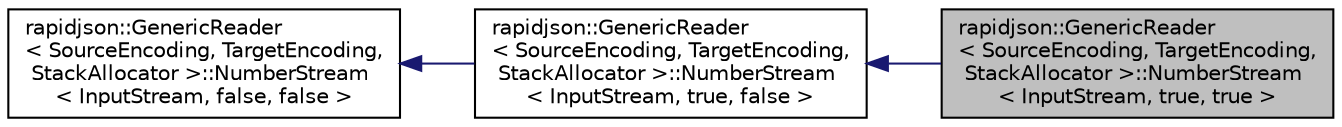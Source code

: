 digraph "rapidjson::GenericReader&lt; SourceEncoding, TargetEncoding, StackAllocator &gt;::NumberStream&lt; InputStream, true, true &gt;"
{
 // INTERACTIVE_SVG=YES
 // LATEX_PDF_SIZE
  edge [fontname="Helvetica",fontsize="10",labelfontname="Helvetica",labelfontsize="10"];
  node [fontname="Helvetica",fontsize="10",shape=record];
  rankdir="LR";
  Node0 [label="rapidjson::GenericReader\l\< SourceEncoding, TargetEncoding,\l StackAllocator \>::NumberStream\l\< InputStream, true, true \>",height=0.2,width=0.4,color="black", fillcolor="grey75", style="filled", fontcolor="black",tooltip=" "];
  Node1 -> Node0 [dir="back",color="midnightblue",fontsize="10",style="solid",fontname="Helvetica"];
  Node1 [label="rapidjson::GenericReader\l\< SourceEncoding, TargetEncoding,\l StackAllocator \>::NumberStream\l\< InputStream, true, false \>",height=0.2,width=0.4,color="black", fillcolor="white", style="filled",URL="$classrapidjson_1_1_generic_reader_1_1_number_stream_3_01_input_stream_00_01true_00_01false_01_4.html",tooltip=" "];
  Node2 -> Node1 [dir="back",color="midnightblue",fontsize="10",style="solid",fontname="Helvetica"];
  Node2 [label="rapidjson::GenericReader\l\< SourceEncoding, TargetEncoding,\l StackAllocator \>::NumberStream\l\< InputStream, false, false \>",height=0.2,width=0.4,color="black", fillcolor="white", style="filled",URL="$classrapidjson_1_1_generic_reader_1_1_number_stream_3_01_input_stream_00_01false_00_01false_01_4.html",tooltip=" "];
}
